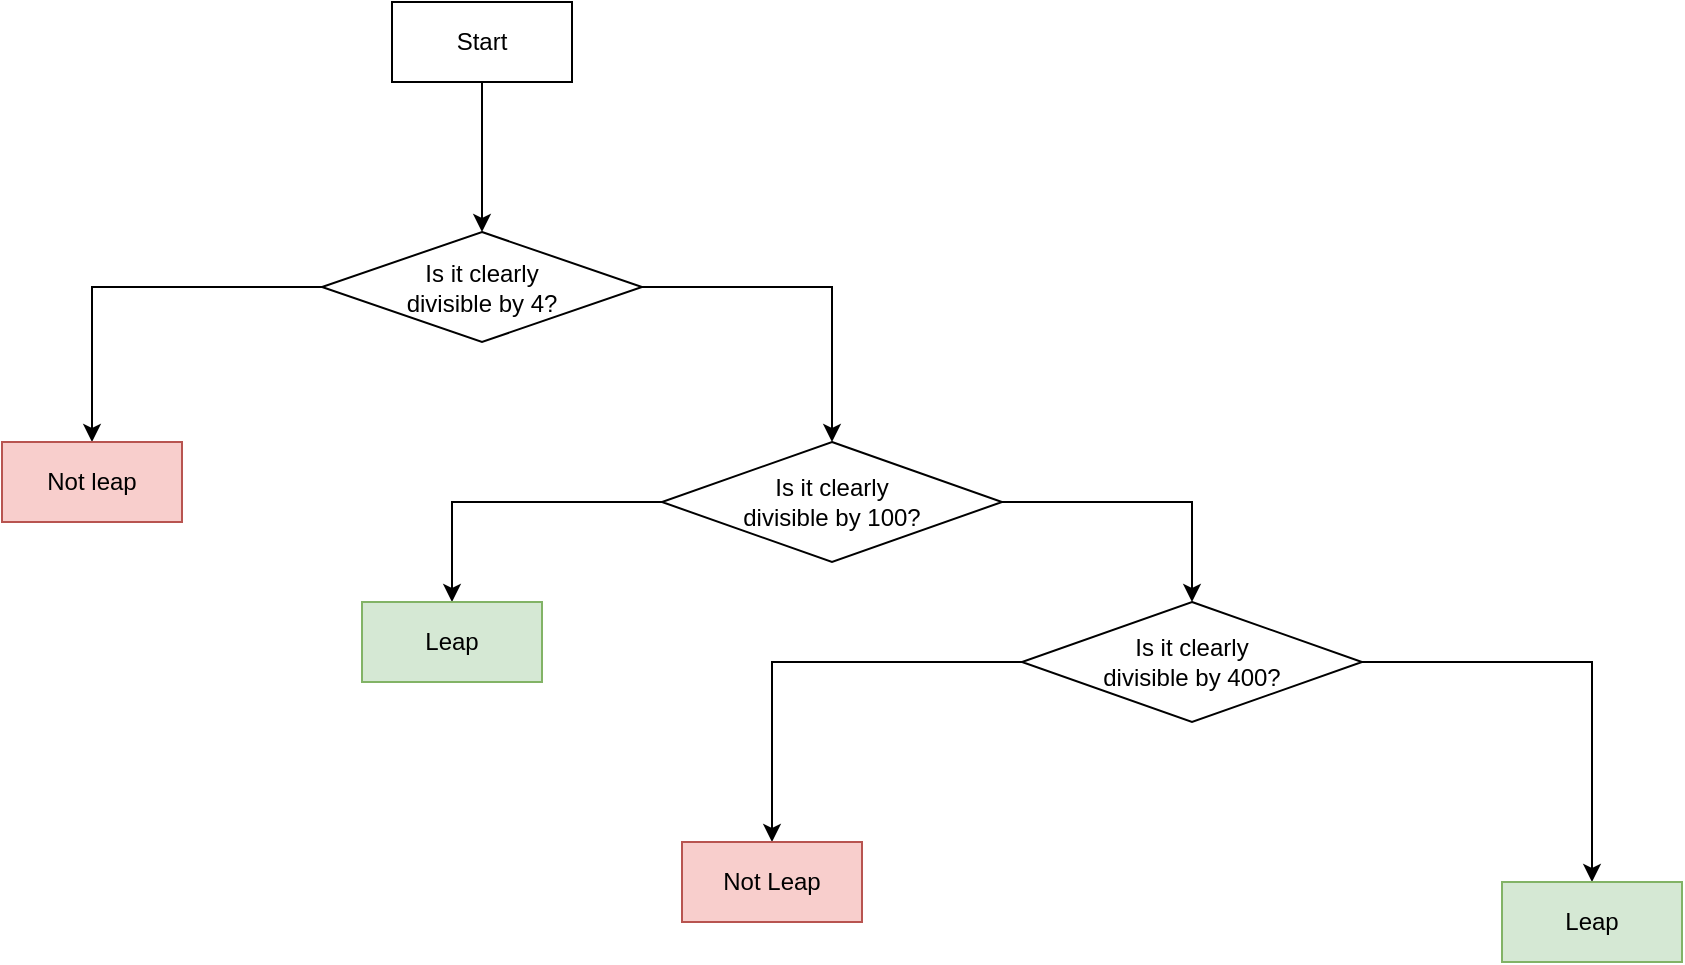 <mxfile version="14.1.9" type="github"><diagram id="4bxkh3-Zwk4Wbup1q2rS" name="Page-1"><mxGraphModel dx="2503" dy="1007" grid="1" gridSize="10" guides="1" tooltips="1" connect="1" arrows="1" fold="1" page="1" pageScale="1" pageWidth="850" pageHeight="1100" math="0" shadow="0"><root><mxCell id="0"/><mxCell id="1" parent="0"/><mxCell id="Z44f6TgZvSyWS5JwPSnH-3" value="" style="edgeStyle=orthogonalEdgeStyle;rounded=0;orthogonalLoop=1;jettySize=auto;html=1;" edge="1" parent="1" source="Z44f6TgZvSyWS5JwPSnH-1" target="Z44f6TgZvSyWS5JwPSnH-2"><mxGeometry relative="1" as="geometry"/></mxCell><mxCell id="Z44f6TgZvSyWS5JwPSnH-1" value="Start" style="rounded=0;whiteSpace=wrap;html=1;" vertex="1" parent="1"><mxGeometry x="195" y="130" width="90" height="40" as="geometry"/></mxCell><mxCell id="Z44f6TgZvSyWS5JwPSnH-5" value="" style="edgeStyle=orthogonalEdgeStyle;rounded=0;orthogonalLoop=1;jettySize=auto;html=1;" edge="1" parent="1" source="Z44f6TgZvSyWS5JwPSnH-2" target="Z44f6TgZvSyWS5JwPSnH-4"><mxGeometry relative="1" as="geometry"/></mxCell><mxCell id="Z44f6TgZvSyWS5JwPSnH-7" value="" style="edgeStyle=orthogonalEdgeStyle;rounded=0;orthogonalLoop=1;jettySize=auto;html=1;" edge="1" parent="1" source="Z44f6TgZvSyWS5JwPSnH-2" target="Z44f6TgZvSyWS5JwPSnH-6"><mxGeometry relative="1" as="geometry"/></mxCell><mxCell id="Z44f6TgZvSyWS5JwPSnH-2" value="Is it clearly &lt;br&gt;divisible by 4?" style="rhombus;whiteSpace=wrap;html=1;rounded=0;" vertex="1" parent="1"><mxGeometry x="160" y="245" width="160" height="55" as="geometry"/></mxCell><mxCell id="Z44f6TgZvSyWS5JwPSnH-4" value="Not leap" style="whiteSpace=wrap;html=1;rounded=0;fillColor=#f8cecc;strokeColor=#b85450;" vertex="1" parent="1"><mxGeometry y="350" width="90" height="40" as="geometry"/></mxCell><mxCell id="Z44f6TgZvSyWS5JwPSnH-9" value="" style="edgeStyle=orthogonalEdgeStyle;rounded=0;orthogonalLoop=1;jettySize=auto;html=1;" edge="1" parent="1" source="Z44f6TgZvSyWS5JwPSnH-6" target="Z44f6TgZvSyWS5JwPSnH-8"><mxGeometry relative="1" as="geometry"/></mxCell><mxCell id="Z44f6TgZvSyWS5JwPSnH-11" value="" style="edgeStyle=orthogonalEdgeStyle;rounded=0;orthogonalLoop=1;jettySize=auto;html=1;" edge="1" parent="1" source="Z44f6TgZvSyWS5JwPSnH-6" target="Z44f6TgZvSyWS5JwPSnH-10"><mxGeometry relative="1" as="geometry"/></mxCell><mxCell id="Z44f6TgZvSyWS5JwPSnH-6" value="Is it clearly &lt;br&gt;divisible by 100?" style="rhombus;whiteSpace=wrap;html=1;rounded=0;" vertex="1" parent="1"><mxGeometry x="330" y="350" width="170" height="60" as="geometry"/></mxCell><mxCell id="Z44f6TgZvSyWS5JwPSnH-8" value="Leap" style="whiteSpace=wrap;html=1;rounded=0;fillColor=#d5e8d4;strokeColor=#82b366;" vertex="1" parent="1"><mxGeometry x="180" y="430" width="90" height="40" as="geometry"/></mxCell><mxCell id="Z44f6TgZvSyWS5JwPSnH-13" value="" style="edgeStyle=orthogonalEdgeStyle;rounded=0;orthogonalLoop=1;jettySize=auto;html=1;" edge="1" parent="1" source="Z44f6TgZvSyWS5JwPSnH-10" target="Z44f6TgZvSyWS5JwPSnH-12"><mxGeometry relative="1" as="geometry"/></mxCell><mxCell id="Z44f6TgZvSyWS5JwPSnH-15" value="" style="edgeStyle=orthogonalEdgeStyle;rounded=0;orthogonalLoop=1;jettySize=auto;html=1;" edge="1" parent="1" source="Z44f6TgZvSyWS5JwPSnH-10" target="Z44f6TgZvSyWS5JwPSnH-14"><mxGeometry relative="1" as="geometry"/></mxCell><mxCell id="Z44f6TgZvSyWS5JwPSnH-10" value="Is it clearly &lt;br&gt;divisible by 400?" style="rhombus;whiteSpace=wrap;html=1;rounded=0;" vertex="1" parent="1"><mxGeometry x="510" y="430" width="170" height="60" as="geometry"/></mxCell><mxCell id="Z44f6TgZvSyWS5JwPSnH-12" value="Not Leap" style="whiteSpace=wrap;html=1;rounded=0;fillColor=#f8cecc;strokeColor=#b85450;" vertex="1" parent="1"><mxGeometry x="340" y="550" width="90" height="40" as="geometry"/></mxCell><mxCell id="Z44f6TgZvSyWS5JwPSnH-14" value="Leap" style="whiteSpace=wrap;html=1;rounded=0;fillColor=#d5e8d4;strokeColor=#82b366;" vertex="1" parent="1"><mxGeometry x="750" y="570" width="90" height="40" as="geometry"/></mxCell></root></mxGraphModel></diagram></mxfile>
